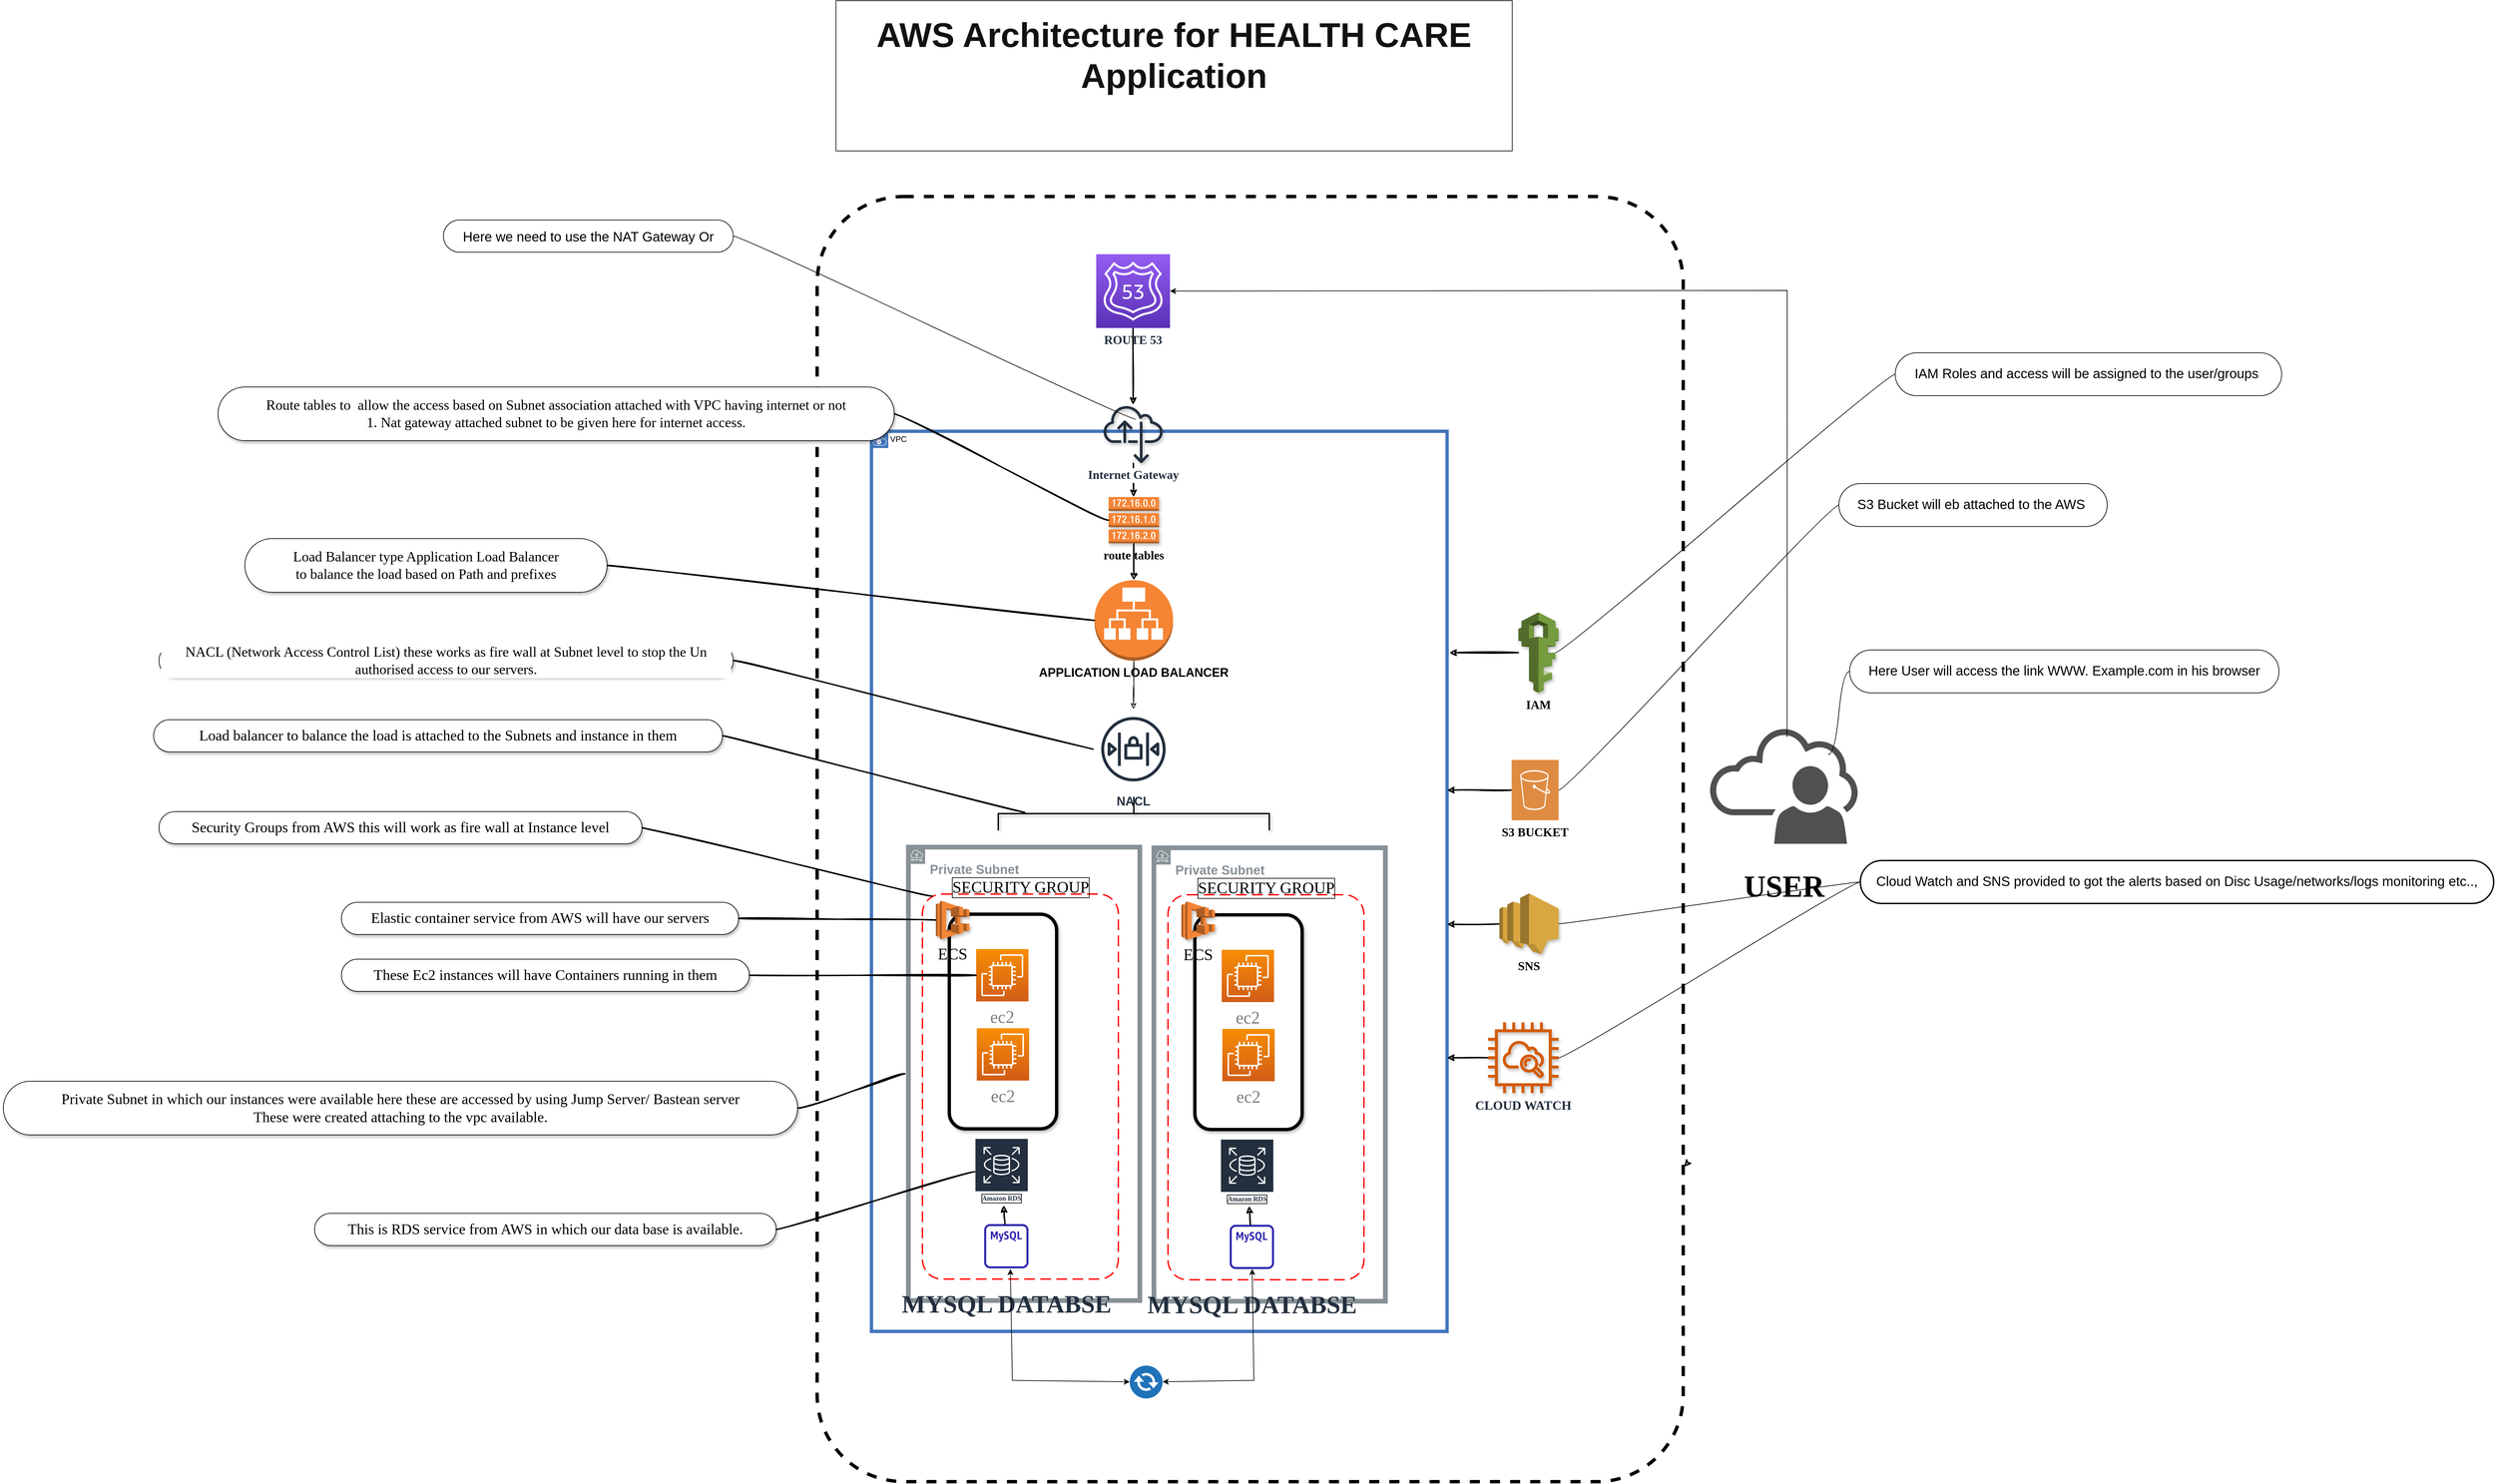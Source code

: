 <mxfile version="21.0.2" type="github">
  <diagram name="Page-1" id="OJ9K4fVp2WeW4gbsnORe">
    <mxGraphModel dx="3900" dy="3188" grid="1" gridSize="16" guides="1" tooltips="1" connect="1" arrows="1" fold="1" page="1" pageScale="1" pageWidth="850" pageHeight="1100" math="0" shadow="0">
      <root>
        <mxCell id="0" />
        <mxCell id="1" parent="0" />
        <mxCell id="8TCE1AWB-kzEoh0_JjSI-2" value="" style="rounded=1;fillColor=none;gradientColor=none;arcSize=10;dashed=1;strokeWidth=5;" parent="1" vertex="1">
          <mxGeometry x="149" y="-1100" width="1291" height="1916" as="geometry" />
        </mxCell>
        <mxCell id="8TCE1AWB-kzEoh0_JjSI-4" value="" style="shape=image;html=1;verticalAlign=top;verticalLabelPosition=bottom;labelBackgroundColor=#ffffff;imageAspect=0;aspect=fixed;image=https://cdn2.iconfinder.com/data/icons/boxicons-logos/24/bxl-aws-128.png" parent="1" vertex="1">
          <mxGeometry x="103" y="-1180" width="173" height="173" as="geometry" />
        </mxCell>
        <mxCell id="8TCE1AWB-kzEoh0_JjSI-7" value="VPC" style="shape=mxgraph.ibm.box;prType=vpc;fontStyle=0;verticalAlign=top;align=left;spacingLeft=32;spacingTop=4;fillColor=none;rounded=0;whiteSpace=wrap;html=1;strokeColor=#4376BB;strokeWidth=5;dashed=0;container=1;spacing=-4;collapsible=0;expand=0;recursiveResize=0;" parent="1" vertex="1">
          <mxGeometry x="230" y="-750" width="858" height="1342" as="geometry" />
        </mxCell>
        <mxCell id="8TCE1AWB-kzEoh0_JjSI-38" value="" style="rounded=1;whiteSpace=wrap;html=1;shadow=1;glass=0;labelBackgroundColor=default;labelBorderColor=none;sketch=0;strokeWidth=5;fontFamily=Tahoma;fontSize=26;fontColor=default;" parent="8TCE1AWB-kzEoh0_JjSI-7" vertex="1">
          <mxGeometry x="116" y="720" width="160" height="320" as="geometry" />
        </mxCell>
        <mxCell id="8TCE1AWB-kzEoh0_JjSI-14" value="&lt;h2 style=&quot;font-size: 19px;&quot;&gt;Private Subnet&lt;/h2&gt;" style="sketch=0;outlineConnect=0;gradientColor=none;html=1;whiteSpace=wrap;fontSize=19;fontStyle=0;shape=mxgraph.aws4.group;grIcon=mxgraph.aws4.group_subnet;strokeColor=#879196;fillColor=none;verticalAlign=top;align=left;spacingLeft=30;fontColor=#879196;dashed=0;perimeterSpacing=5;strokeWidth=7;horizontal=1;" parent="8TCE1AWB-kzEoh0_JjSI-7" vertex="1">
          <mxGeometry x="55" y="620" width="345" height="676" as="geometry" />
        </mxCell>
        <mxCell id="8TCE1AWB-kzEoh0_JjSI-27" value="SECURITY GROUP" style="rounded=1;arcSize=10;dashed=1;strokeColor=#ff0000;fillColor=none;gradientColor=none;dashPattern=8 4;strokeWidth=2;sketch=0;fontFamily=Tahoma;fontSize=24;labelBackgroundColor=none;labelBorderColor=default;whiteSpace=wrap;spacingLeft=1;spacingBottom=15;verticalAlign=top;spacingTop=-32;" parent="8TCE1AWB-kzEoh0_JjSI-7" vertex="1">
          <mxGeometry x="76" y="690" width="292" height="574" as="geometry" />
        </mxCell>
        <mxCell id="8TCE1AWB-kzEoh0_JjSI-30" value="Amazon RDS" style="sketch=0;outlineConnect=0;fontColor=#232F3E;gradientColor=none;strokeColor=#ffffff;fillColor=#232F3E;dashed=0;verticalLabelPosition=middle;verticalAlign=bottom;align=center;html=1;whiteSpace=wrap;fontSize=10;fontStyle=1;spacing=3;shape=mxgraph.aws4.productIcon;prIcon=mxgraph.aws4.rds;labelBackgroundColor=none;labelBorderColor=default;strokeWidth=5;fontFamily=Tahoma;" parent="8TCE1AWB-kzEoh0_JjSI-7" vertex="1">
          <mxGeometry x="154" y="1054" width="80" height="100" as="geometry" />
        </mxCell>
        <mxCell id="8TCE1AWB-kzEoh0_JjSI-35" value="ECS" style="outlineConnect=0;dashed=0;verticalLabelPosition=bottom;verticalAlign=top;align=center;shape=mxgraph.aws3.ecs;fillColor=#F58534;gradientColor=none;shadow=1;glass=0;labelBackgroundColor=none;labelBorderColor=none;sketch=0;strokeWidth=5;fontFamily=Tahoma;fontSize=24;fontColor=none;" parent="8TCE1AWB-kzEoh0_JjSI-7" vertex="1">
          <mxGeometry x="96" y="700" width="50" height="57.5" as="geometry" />
        </mxCell>
        <mxCell id="8TCE1AWB-kzEoh0_JjSI-17" value="NACL" style="sketch=0;outlineConnect=0;fontColor=#232F3E;gradientColor=none;strokeColor=#232F3E;fillColor=#ffffff;dashed=0;verticalLabelPosition=bottom;verticalAlign=top;align=center;fontSize=18;fontStyle=1;aspect=fixed;shape=mxgraph.aws4.resourceIcon;resIcon=mxgraph.aws4.network_access_control_list;strokeWidth=5;rotation=0;" parent="8TCE1AWB-kzEoh0_JjSI-7" vertex="1">
          <mxGeometry x="330.5" y="414" width="120" height="120" as="geometry" />
        </mxCell>
        <mxCell id="8TCE1AWB-kzEoh0_JjSI-36" value="ec2&#xa;" style="sketch=0;points=[[0,0,0],[0.25,0,0],[0.5,0,0],[0.75,0,0],[1,0,0],[0,1,0],[0.25,1,0],[0.5,1,0],[0.75,1,0],[1,1,0],[0,0.25,0],[0,0.5,0],[0,0.75,0],[1,0.25,0],[1,0.5,0],[1,0.75,0]];outlineConnect=0;fontColor=default;gradientColor=#F78E04;gradientDirection=north;fillColor=#D05C17;strokeColor=#ffffff;dashed=0;verticalLabelPosition=bottom;verticalAlign=top;align=center;fontSize=26;fontStyle=0;aspect=fixed;shape=mxgraph.aws4.resourceIcon;resIcon=mxgraph.aws4.ec2;strokeWidth=5;fontFamily=Tahoma;labelBackgroundColor=default;labelBorderColor=none;textOpacity=50;" parent="8TCE1AWB-kzEoh0_JjSI-7" vertex="1">
          <mxGeometry x="157" y="890" width="78" height="78" as="geometry" />
        </mxCell>
        <mxCell id="8TCE1AWB-kzEoh0_JjSI-60" value="" style="edgeStyle=orthogonalEdgeStyle;rounded=0;sketch=1;orthogonalLoop=1;jettySize=auto;html=1;fontFamily=Tahoma;fontSize=19;fontColor=default;" parent="8TCE1AWB-kzEoh0_JjSI-7" source="8TCE1AWB-kzEoh0_JjSI-16" target="8TCE1AWB-kzEoh0_JjSI-17" edge="1">
          <mxGeometry relative="1" as="geometry" />
        </mxCell>
        <mxCell id="8TCE1AWB-kzEoh0_JjSI-16" value="APPLICATION LOAD BALANCER" style="outlineConnect=0;dashed=0;verticalLabelPosition=bottom;verticalAlign=top;align=center;shape=mxgraph.aws3.application_load_balancer;fillColor=#F58534;gradientColor=none;sketch=0;strokeWidth=5;fontSize=18;fontStyle=1" parent="8TCE1AWB-kzEoh0_JjSI-7" vertex="1">
          <mxGeometry x="332.5" y="222" width="117" height="120" as="geometry" />
        </mxCell>
        <mxCell id="8TCE1AWB-kzEoh0_JjSI-70" style="edgeStyle=none;sketch=1;jumpStyle=line;jumpSize=0;orthogonalLoop=1;jettySize=auto;html=1;exitX=0.5;exitY=1;exitDx=0;exitDy=0;exitPerimeter=0;strokeColor=default;strokeWidth=2;fontFamily=Tahoma;fontSize=19;fontColor=default;startArrow=none;startFill=0;" parent="8TCE1AWB-kzEoh0_JjSI-7" source="8TCE1AWB-kzEoh0_JjSI-48" target="8TCE1AWB-kzEoh0_JjSI-16" edge="1">
          <mxGeometry relative="1" as="geometry" />
        </mxCell>
        <mxCell id="8TCE1AWB-kzEoh0_JjSI-48" value="route tables" style="outlineConnect=0;dashed=0;verticalLabelPosition=bottom;verticalAlign=top;align=center;shape=mxgraph.aws3.route_table;fillColor=#F58536;gradientColor=none;shadow=1;glass=0;labelBackgroundColor=none;labelBorderColor=none;sketch=0;strokeWidth=5;fontFamily=Tahoma;fontSize=18;fontColor=default;fontStyle=1" parent="8TCE1AWB-kzEoh0_JjSI-7" vertex="1">
          <mxGeometry x="353.5" y="98" width="75" height="69" as="geometry" />
        </mxCell>
        <mxCell id="8TCE1AWB-kzEoh0_JjSI-58" value="" style="strokeWidth=2;html=1;shape=mxgraph.flowchart.annotation_2;align=left;labelPosition=right;pointerEvents=1;shadow=1;glass=0;labelBackgroundColor=none;labelBorderColor=none;sketch=0;fontFamily=Tahoma;fontSize=19;fontColor=default;rotation=90;" parent="8TCE1AWB-kzEoh0_JjSI-7" vertex="1">
          <mxGeometry x="366" y="368" width="50" height="404" as="geometry" />
        </mxCell>
        <mxCell id="8TCE1AWB-kzEoh0_JjSI-39" value="ec2&#xa;" style="sketch=0;points=[[0,0,0],[0.25,0,0],[0.5,0,0],[0.75,0,0],[1,0,0],[0,1,0],[0.25,1,0],[0.5,1,0],[0.75,1,0],[1,1,0],[0,0.25,0],[0,0.5,0],[0,0.75,0],[1,0.25,0],[1,0.5,0],[1,0.75,0]];outlineConnect=0;fontColor=default;gradientColor=#F78E04;gradientDirection=north;fillColor=#D05C17;strokeColor=#ffffff;dashed=0;verticalLabelPosition=bottom;verticalAlign=top;align=center;fontSize=26;fontStyle=0;aspect=fixed;shape=mxgraph.aws4.resourceIcon;resIcon=mxgraph.aws4.ec2;strokeWidth=5;fontFamily=Tahoma;labelBackgroundColor=default;labelBorderColor=none;textOpacity=50;" parent="8TCE1AWB-kzEoh0_JjSI-7" vertex="1">
          <mxGeometry x="156" y="772" width="78" height="78" as="geometry" />
        </mxCell>
        <mxCell id="8TCE1AWB-kzEoh0_JjSI-110" value="&lt;h1 style=&quot;font-size: 37px;&quot;&gt;MYSQL DATABSE&lt;/h1&gt;" style="sketch=0;outlineConnect=0;fontColor=#232F3E;gradientColor=none;fillColor=#2E27AD;strokeColor=none;dashed=0;verticalLabelPosition=bottom;verticalAlign=top;align=center;html=1;fontSize=37;fontStyle=0;aspect=fixed;pointerEvents=1;shape=mxgraph.aws4.rds_mysql_instance_alt;strokeWidth=5;fontFamily=Tahoma;" parent="8TCE1AWB-kzEoh0_JjSI-7" vertex="1">
          <mxGeometry x="168" y="1182" width="66" height="66" as="geometry" />
        </mxCell>
        <mxCell id="8TCE1AWB-kzEoh0_JjSI-112" value="" style="edgeStyle=none;sketch=1;jumpStyle=line;jumpSize=0;orthogonalLoop=1;jettySize=auto;html=1;strokeColor=default;strokeWidth=2;fontFamily=Tahoma;fontSize=19;fontColor=default;startArrow=none;startFill=0;" parent="8TCE1AWB-kzEoh0_JjSI-7" source="8TCE1AWB-kzEoh0_JjSI-110" target="8TCE1AWB-kzEoh0_JjSI-30" edge="1">
          <mxGeometry relative="1" as="geometry">
            <mxPoint x="1126" y="1282" as="targetPoint" />
          </mxGeometry>
        </mxCell>
        <mxCell id="8TCE1AWB-kzEoh0_JjSI-76" value="" style="edgeStyle=none;sketch=1;jumpStyle=line;jumpSize=0;orthogonalLoop=1;jettySize=auto;html=1;strokeColor=default;strokeWidth=2;fontFamily=Tahoma;fontSize=19;fontColor=default;startArrow=none;startFill=0;entryX=1.001;entryY=0.755;entryDx=0;entryDy=0;entryPerimeter=0;" parent="1" target="8TCE1AWB-kzEoh0_JjSI-2" edge="1">
          <mxGeometry relative="1" as="geometry">
            <mxPoint x="1340" y="260" as="targetPoint" />
            <mxPoint x="1446.969" y="340" as="sourcePoint" />
          </mxGeometry>
        </mxCell>
        <mxCell id="8TCE1AWB-kzEoh0_JjSI-25" value="&lt;h1 style=&quot;font-size: 45px;&quot;&gt;USER&lt;/h1&gt;" style="sketch=0;pointerEvents=1;shadow=0;dashed=0;html=1;strokeColor=none;fillColor=#505050;labelPosition=center;verticalLabelPosition=bottom;verticalAlign=top;outlineConnect=0;align=center;shape=mxgraph.office.users.online_user;strokeWidth=5;fontFamily=Tahoma;fontSize=13;" parent="1" vertex="1">
          <mxGeometry x="1480" y="-308" width="220" height="173" as="geometry" />
        </mxCell>
        <mxCell id="8TCE1AWB-kzEoh0_JjSI-69" value="" style="edgeStyle=none;sketch=1;jumpStyle=line;jumpSize=0;orthogonalLoop=1;jettySize=auto;html=1;strokeColor=default;strokeWidth=2;fontFamily=Tahoma;fontSize=19;fontColor=default;startArrow=none;startFill=0;" parent="1" source="8TCE1AWB-kzEoh0_JjSI-47" target="8TCE1AWB-kzEoh0_JjSI-48" edge="1">
          <mxGeometry relative="1" as="geometry" />
        </mxCell>
        <mxCell id="8TCE1AWB-kzEoh0_JjSI-47" value="Internet Gateway" style="sketch=0;outlineConnect=0;fontColor=#232F3E;gradientColor=none;fillColor=#232F3D;strokeColor=none;dashed=0;verticalLabelPosition=bottom;verticalAlign=top;align=center;html=1;fontSize=18;fontStyle=1;aspect=fixed;pointerEvents=1;shape=mxgraph.aws4.internet_alt22;shadow=1;glass=0;labelBackgroundColor=default;labelBorderColor=none;strokeWidth=5;fontFamily=Tahoma;" parent="1" vertex="1">
          <mxGeometry x="576" y="-790" width="88" height="88" as="geometry" />
        </mxCell>
        <mxCell id="8TCE1AWB-kzEoh0_JjSI-71" value="" style="edgeStyle=none;sketch=1;jumpStyle=line;jumpSize=0;orthogonalLoop=1;jettySize=auto;html=1;strokeColor=default;strokeWidth=2;fontFamily=Tahoma;fontSize=19;fontColor=default;startArrow=none;startFill=0;" parent="1" source="8TCE1AWB-kzEoh0_JjSI-26" target="8TCE1AWB-kzEoh0_JjSI-47" edge="1">
          <mxGeometry relative="1" as="geometry" />
        </mxCell>
        <mxCell id="8TCE1AWB-kzEoh0_JjSI-26" value="ROUTE 53" style="sketch=0;points=[[0,0,0],[0.25,0,0],[0.5,0,0],[0.75,0,0],[1,0,0],[0,1,0],[0.25,1,0],[0.5,1,0],[0.75,1,0],[1,1,0],[0,0.25,0],[0,0.5,0],[0,0.75,0],[1,0.25,0],[1,0.5,0],[1,0.75,0]];outlineConnect=0;fontColor=#232F3E;gradientColor=#945DF2;gradientDirection=north;fillColor=#5A30B5;strokeColor=#ffffff;dashed=0;verticalLabelPosition=bottom;verticalAlign=top;align=center;fontSize=18;fontStyle=1;aspect=fixed;shape=mxgraph.aws4.resourceIcon;resIcon=mxgraph.aws4.route_53;strokeWidth=5;fontFamily=Tahoma;" parent="1" vertex="1">
          <mxGeometry x="565" y="-1014" width="110" height="110" as="geometry" />
        </mxCell>
        <mxCell id="8TCE1AWB-kzEoh0_JjSI-72" value="" style="edgeStyle=none;sketch=1;jumpStyle=line;jumpSize=0;orthogonalLoop=1;jettySize=auto;html=1;strokeColor=default;strokeWidth=2;fontFamily=Tahoma;fontSize=19;fontColor=default;startArrow=none;startFill=0;entryX=1.004;entryY=0.246;entryDx=0;entryDy=0;entryPerimeter=0;" parent="1" source="8TCE1AWB-kzEoh0_JjSI-49" target="8TCE1AWB-kzEoh0_JjSI-7" edge="1">
          <mxGeometry relative="1" as="geometry">
            <mxPoint x="1040" y="-420" as="targetPoint" />
          </mxGeometry>
        </mxCell>
        <mxCell id="8TCE1AWB-kzEoh0_JjSI-49" value="IAM" style="outlineConnect=0;dashed=0;verticalLabelPosition=bottom;verticalAlign=top;align=center;shape=mxgraph.aws3.iam;fillColor=#759C3E;gradientColor=none;shadow=1;glass=0;labelBackgroundColor=none;labelBorderColor=none;sketch=0;strokeWidth=5;fontFamily=Tahoma;fontSize=18;fontColor=default;fontStyle=1" parent="1" vertex="1">
          <mxGeometry x="1194.25" y="-480" width="60" height="120" as="geometry" />
        </mxCell>
        <mxCell id="8TCE1AWB-kzEoh0_JjSI-73" value="" style="edgeStyle=none;sketch=1;jumpStyle=line;jumpSize=0;orthogonalLoop=1;jettySize=auto;html=1;strokeColor=default;strokeWidth=2;fontFamily=Tahoma;fontSize=19;fontColor=default;startArrow=none;startFill=0;" parent="1" source="8TCE1AWB-kzEoh0_JjSI-50" edge="1">
          <mxGeometry relative="1" as="geometry">
            <mxPoint x="1088" y="-215" as="targetPoint" />
          </mxGeometry>
        </mxCell>
        <mxCell id="8TCE1AWB-kzEoh0_JjSI-50" value="S3 BUCKET" style="sketch=0;pointerEvents=1;shadow=0;dashed=0;strokeColor=none;fillColor=#DF8C42;labelPosition=center;verticalLabelPosition=bottom;verticalAlign=top;align=center;outlineConnect=0;shape=mxgraph.veeam2.aws_s3;glass=0;labelBackgroundColor=none;labelBorderColor=none;strokeWidth=5;fontFamily=Tahoma;fontSize=18;fontColor=default;fontStyle=1" parent="1" vertex="1">
          <mxGeometry x="1184.25" y="-260" width="70" height="90" as="geometry" />
        </mxCell>
        <mxCell id="8TCE1AWB-kzEoh0_JjSI-74" value="" style="edgeStyle=none;sketch=1;jumpStyle=line;jumpSize=0;orthogonalLoop=1;jettySize=auto;html=1;strokeColor=default;strokeWidth=2;fontFamily=Tahoma;fontSize=19;fontColor=default;startArrow=none;startFill=0;" parent="1" source="8TCE1AWB-kzEoh0_JjSI-51" edge="1">
          <mxGeometry relative="1" as="geometry">
            <mxPoint x="1088" y="-15" as="targetPoint" />
          </mxGeometry>
        </mxCell>
        <mxCell id="8TCE1AWB-kzEoh0_JjSI-51" value="SNS" style="outlineConnect=0;dashed=0;verticalLabelPosition=bottom;verticalAlign=top;align=center;shape=mxgraph.aws3.sns;fillColor=#D9A741;gradientColor=none;shadow=1;glass=0;labelBackgroundColor=none;labelBorderColor=none;sketch=0;strokeWidth=5;fontFamily=Tahoma;fontSize=18;fontColor=default;fontStyle=1" parent="1" vertex="1">
          <mxGeometry x="1166" y="-61" width="88.25" height="90.5" as="geometry" />
        </mxCell>
        <mxCell id="8TCE1AWB-kzEoh0_JjSI-75" value="" style="edgeStyle=none;sketch=1;jumpStyle=line;jumpSize=0;orthogonalLoop=1;jettySize=auto;html=1;strokeColor=default;strokeWidth=2;fontFamily=Tahoma;fontSize=19;fontColor=default;startArrow=none;startFill=0;" parent="1" source="8TCE1AWB-kzEoh0_JjSI-52" edge="1">
          <mxGeometry relative="1" as="geometry">
            <mxPoint x="1088" y="184" as="targetPoint" />
          </mxGeometry>
        </mxCell>
        <mxCell id="8TCE1AWB-kzEoh0_JjSI-52" value="CLOUD WATCH" style="sketch=0;outlineConnect=0;fontColor=#232F3E;gradientColor=none;fillColor=#D45B07;strokeColor=none;dashed=0;verticalLabelPosition=bottom;verticalAlign=top;align=center;fontSize=19;fontStyle=1;aspect=fixed;pointerEvents=1;shape=mxgraph.aws4.instance_with_cloudwatch2;shadow=1;glass=0;labelBackgroundColor=none;labelBorderColor=none;strokeWidth=5;fontFamily=Tahoma;" parent="1" vertex="1">
          <mxGeometry x="1149" y="131.38" width="105.25" height="105.25" as="geometry" />
        </mxCell>
        <mxCell id="8TCE1AWB-kzEoh0_JjSI-54" value="" style="endArrow=classic;html=1;fontFamily=Tahoma;fontSize=19;fontColor=default;entryX=1;entryY=0.5;entryDx=0;entryDy=0;entryPerimeter=0;exitX=0.522;exitY=0.08;exitDx=0;exitDy=0;exitPerimeter=0;rounded=0;" parent="1" source="8TCE1AWB-kzEoh0_JjSI-25" target="8TCE1AWB-kzEoh0_JjSI-26" edge="1">
          <mxGeometry width="50" height="50" relative="1" as="geometry">
            <mxPoint x="890" y="-430" as="sourcePoint" />
            <mxPoint x="940" y="-480" as="targetPoint" />
            <Array as="points">
              <mxPoint x="1595" y="-960" />
            </Array>
          </mxGeometry>
        </mxCell>
        <mxCell id="8TCE1AWB-kzEoh0_JjSI-77" value="&lt;font style=&quot;font-size: 22px;&quot;&gt;These Ec2 instances will have Containers running in them&lt;/font&gt;" style="whiteSpace=wrap;html=1;rounded=1;arcSize=50;align=center;verticalAlign=middle;strokeWidth=1;autosize=1;spacing=4;treeFolding=1;treeMoving=1;newEdgeStyle={&quot;edgeStyle&quot;:&quot;entityRelationEdgeStyle&quot;,&quot;startArrow&quot;:&quot;none&quot;,&quot;endArrow&quot;:&quot;none&quot;,&quot;segment&quot;:10,&quot;curved&quot;:1,&quot;sourcePerimeterSpacing&quot;:0,&quot;targetPerimeterSpacing&quot;:0};shadow=1;glass=0;labelBackgroundColor=default;labelBorderColor=none;sketch=0;fontFamily=Tahoma;fontSize=19;fontColor=default;" parent="1" vertex="1">
          <mxGeometry x="-560" y="37" width="608" height="48" as="geometry" />
        </mxCell>
        <mxCell id="8TCE1AWB-kzEoh0_JjSI-78" value="" style="edgeStyle=entityRelationEdgeStyle;startArrow=none;endArrow=none;segment=10;curved=1;sourcePerimeterSpacing=0;targetPerimeterSpacing=0;sketch=1;strokeColor=default;strokeWidth=2;fontFamily=Tahoma;fontSize=19;fontColor=default;jumpStyle=line;jumpSize=0;exitX=0;exitY=0.5;exitDx=0;exitDy=0;exitPerimeter=0;" parent="1" source="8TCE1AWB-kzEoh0_JjSI-39" target="8TCE1AWB-kzEoh0_JjSI-77" edge="1">
          <mxGeometry relative="1" as="geometry">
            <mxPoint x="-48" y="-61" as="sourcePoint" />
          </mxGeometry>
        </mxCell>
        <mxCell id="8TCE1AWB-kzEoh0_JjSI-79" value="&lt;font style=&quot;font-size: 22px;&quot;&gt;Elastic container service from AWS will have our servers&lt;/font&gt;" style="whiteSpace=wrap;html=1;rounded=1;arcSize=50;align=center;verticalAlign=middle;strokeWidth=1;autosize=1;spacing=4;treeFolding=1;treeMoving=1;newEdgeStyle={&quot;edgeStyle&quot;:&quot;entityRelationEdgeStyle&quot;,&quot;startArrow&quot;:&quot;none&quot;,&quot;endArrow&quot;:&quot;none&quot;,&quot;segment&quot;:10,&quot;curved&quot;:1,&quot;sourcePerimeterSpacing&quot;:0,&quot;targetPerimeterSpacing&quot;:0};shadow=1;glass=0;labelBackgroundColor=default;labelBorderColor=none;sketch=0;fontFamily=Tahoma;fontSize=19;fontColor=default;" parent="1" vertex="1">
          <mxGeometry x="-560" y="-47.75" width="592" height="48" as="geometry" />
        </mxCell>
        <mxCell id="8TCE1AWB-kzEoh0_JjSI-80" value="" style="edgeStyle=entityRelationEdgeStyle;startArrow=none;endArrow=none;segment=10;curved=1;sourcePerimeterSpacing=0;targetPerimeterSpacing=0;sketch=1;strokeColor=default;strokeWidth=2;fontFamily=Tahoma;fontSize=19;fontColor=default;jumpStyle=line;jumpSize=0;" parent="1" source="8TCE1AWB-kzEoh0_JjSI-35" target="8TCE1AWB-kzEoh0_JjSI-79" edge="1">
          <mxGeometry relative="1" as="geometry">
            <mxPoint x="-344" y="3.25" as="sourcePoint" />
          </mxGeometry>
        </mxCell>
        <mxCell id="8TCE1AWB-kzEoh0_JjSI-84" value="&lt;font style=&quot;font-size: 22px;&quot;&gt;This is RDS service from AWS in which our data base is available.&lt;/font&gt;" style="whiteSpace=wrap;html=1;rounded=1;arcSize=50;align=center;verticalAlign=middle;strokeWidth=1;autosize=1;spacing=4;treeFolding=1;treeMoving=1;newEdgeStyle={&quot;edgeStyle&quot;:&quot;entityRelationEdgeStyle&quot;,&quot;startArrow&quot;:&quot;none&quot;,&quot;endArrow&quot;:&quot;none&quot;,&quot;segment&quot;:10,&quot;curved&quot;:1,&quot;sourcePerimeterSpacing&quot;:0,&quot;targetPerimeterSpacing&quot;:0};shadow=1;glass=0;labelBackgroundColor=default;labelBorderColor=none;sketch=0;fontFamily=Tahoma;fontSize=19;fontColor=default;" parent="1" vertex="1">
          <mxGeometry x="-600" y="416" width="688" height="48" as="geometry" />
        </mxCell>
        <mxCell id="8TCE1AWB-kzEoh0_JjSI-85" value="" style="edgeStyle=entityRelationEdgeStyle;startArrow=none;endArrow=none;segment=10;curved=1;sourcePerimeterSpacing=0;targetPerimeterSpacing=0;sketch=1;strokeColor=default;strokeWidth=2;fontFamily=Tahoma;fontSize=19;fontColor=default;jumpStyle=line;jumpSize=0;" parent="1" source="8TCE1AWB-kzEoh0_JjSI-30" target="8TCE1AWB-kzEoh0_JjSI-84" edge="1">
          <mxGeometry relative="1" as="geometry">
            <mxPoint x="-224" y="355" as="sourcePoint" />
          </mxGeometry>
        </mxCell>
        <mxCell id="8TCE1AWB-kzEoh0_JjSI-95" value="&lt;font style=&quot;font-size: 22px;&quot;&gt;Private Subnet in which our instances were available here these are accessed by using Jump Server/ Bastean server&lt;br&gt;These were created attaching to the vpc available.&lt;/font&gt;" style="whiteSpace=wrap;html=1;rounded=1;arcSize=50;align=center;verticalAlign=middle;strokeWidth=1;autosize=1;spacing=4;treeFolding=1;treeMoving=1;newEdgeStyle={&quot;edgeStyle&quot;:&quot;entityRelationEdgeStyle&quot;,&quot;startArrow&quot;:&quot;none&quot;,&quot;endArrow&quot;:&quot;none&quot;,&quot;segment&quot;:10,&quot;curved&quot;:1,&quot;sourcePerimeterSpacing&quot;:0,&quot;targetPerimeterSpacing&quot;:0};shadow=1;glass=0;labelBackgroundColor=default;labelBorderColor=none;sketch=0;fontFamily=Tahoma;fontSize=19;fontColor=default;" parent="1" vertex="1">
          <mxGeometry x="-1064" y="219" width="1184" height="80" as="geometry" />
        </mxCell>
        <mxCell id="8TCE1AWB-kzEoh0_JjSI-96" value="" style="edgeStyle=entityRelationEdgeStyle;startArrow=none;endArrow=none;segment=10;curved=1;sourcePerimeterSpacing=0;targetPerimeterSpacing=0;sketch=1;strokeColor=default;strokeWidth=2;fontFamily=Tahoma;fontSize=19;fontColor=default;jumpStyle=line;jumpSize=0;" parent="1" source="8TCE1AWB-kzEoh0_JjSI-14" target="8TCE1AWB-kzEoh0_JjSI-95" edge="1">
          <mxGeometry relative="1" as="geometry">
            <mxPoint x="-368" y="317" as="sourcePoint" />
          </mxGeometry>
        </mxCell>
        <mxCell id="8TCE1AWB-kzEoh0_JjSI-97" value="&lt;font style=&quot;font-size: 22px;&quot;&gt;Security Groups from AWS this will work as fire wall at Instance level&lt;/font&gt;" style="whiteSpace=wrap;html=1;rounded=1;arcSize=50;align=center;verticalAlign=middle;strokeWidth=1;autosize=1;spacing=4;treeFolding=1;treeMoving=1;newEdgeStyle={&quot;edgeStyle&quot;:&quot;entityRelationEdgeStyle&quot;,&quot;startArrow&quot;:&quot;none&quot;,&quot;endArrow&quot;:&quot;none&quot;,&quot;segment&quot;:10,&quot;curved&quot;:1,&quot;sourcePerimeterSpacing&quot;:0,&quot;targetPerimeterSpacing&quot;:0};shadow=1;glass=0;labelBackgroundColor=default;labelBorderColor=none;sketch=0;fontFamily=Tahoma;fontSize=19;fontColor=default;" parent="1" vertex="1">
          <mxGeometry x="-832" y="-183" width="720" height="48" as="geometry" />
        </mxCell>
        <mxCell id="8TCE1AWB-kzEoh0_JjSI-98" value="" style="edgeStyle=entityRelationEdgeStyle;startArrow=none;endArrow=none;segment=10;curved=1;sourcePerimeterSpacing=0;targetPerimeterSpacing=0;sketch=1;strokeColor=default;strokeWidth=2;fontFamily=Tahoma;fontSize=19;fontColor=default;jumpStyle=line;jumpSize=0;exitX=0.049;exitY=0.005;exitDx=0;exitDy=0;exitPerimeter=0;" parent="1" source="8TCE1AWB-kzEoh0_JjSI-27" target="8TCE1AWB-kzEoh0_JjSI-97" edge="1">
          <mxGeometry relative="1" as="geometry">
            <mxPoint x="-16" y="-64" as="sourcePoint" />
          </mxGeometry>
        </mxCell>
        <mxCell id="8TCE1AWB-kzEoh0_JjSI-102" value="&lt;font style=&quot;font-size: 21px;&quot;&gt;Route tables to&amp;nbsp; allow the access based on Subnet association attached with VPC having internet or not&lt;br&gt;1. Nat gateway attached subnet to be given here for internet access.&lt;/font&gt;" style="whiteSpace=wrap;html=1;rounded=1;arcSize=50;align=center;verticalAlign=middle;strokeWidth=1;autosize=1;spacing=4;treeFolding=1;treeMoving=1;newEdgeStyle={&quot;edgeStyle&quot;:&quot;entityRelationEdgeStyle&quot;,&quot;startArrow&quot;:&quot;none&quot;,&quot;endArrow&quot;:&quot;none&quot;,&quot;segment&quot;:10,&quot;curved&quot;:1,&quot;sourcePerimeterSpacing&quot;:0,&quot;targetPerimeterSpacing&quot;:0};shadow=1;glass=0;labelBackgroundColor=default;labelBorderColor=none;sketch=0;fontFamily=Tahoma;fontSize=19;fontColor=default;" parent="1" vertex="1">
          <mxGeometry x="-744" y="-816" width="1008" height="80" as="geometry" />
        </mxCell>
        <mxCell id="8TCE1AWB-kzEoh0_JjSI-103" value="" style="edgeStyle=entityRelationEdgeStyle;startArrow=none;endArrow=none;segment=10;curved=1;sourcePerimeterSpacing=0;targetPerimeterSpacing=0;sketch=1;strokeColor=default;strokeWidth=2;fontFamily=Tahoma;fontSize=19;fontColor=default;jumpStyle=line;jumpSize=0;" parent="1" source="8TCE1AWB-kzEoh0_JjSI-48" target="8TCE1AWB-kzEoh0_JjSI-102" edge="1">
          <mxGeometry relative="1" as="geometry">
            <mxPoint x="-736" y="-701" as="sourcePoint" />
          </mxGeometry>
        </mxCell>
        <mxCell id="8TCE1AWB-kzEoh0_JjSI-104" value="&lt;font style=&quot;font-size: 21px;&quot;&gt;Load Balancer type Application Load Balancer&lt;br&gt;to balance the load based on Path and prefixes&lt;/font&gt;" style="whiteSpace=wrap;html=1;rounded=1;arcSize=50;align=center;verticalAlign=middle;strokeWidth=1;autosize=1;spacing=4;treeFolding=1;treeMoving=1;newEdgeStyle={&quot;edgeStyle&quot;:&quot;entityRelationEdgeStyle&quot;,&quot;startArrow&quot;:&quot;none&quot;,&quot;endArrow&quot;:&quot;none&quot;,&quot;segment&quot;:10,&quot;curved&quot;:1,&quot;sourcePerimeterSpacing&quot;:0,&quot;targetPerimeterSpacing&quot;:0};shadow=1;glass=0;labelBackgroundColor=default;labelBorderColor=none;sketch=0;fontFamily=Tahoma;fontSize=19;fontColor=default;" parent="1" vertex="1">
          <mxGeometry x="-704" y="-590" width="540" height="80" as="geometry" />
        </mxCell>
        <mxCell id="8TCE1AWB-kzEoh0_JjSI-105" value="" style="edgeStyle=entityRelationEdgeStyle;startArrow=none;endArrow=none;segment=10;curved=1;sourcePerimeterSpacing=0;targetPerimeterSpacing=0;sketch=1;strokeColor=default;strokeWidth=2;fontFamily=Tahoma;fontSize=19;fontColor=default;jumpStyle=line;jumpSize=0;" parent="1" source="8TCE1AWB-kzEoh0_JjSI-16" target="8TCE1AWB-kzEoh0_JjSI-104" edge="1">
          <mxGeometry relative="1" as="geometry">
            <mxPoint x="-720" y="-685" as="sourcePoint" />
          </mxGeometry>
        </mxCell>
        <mxCell id="8TCE1AWB-kzEoh0_JjSI-106" value="&lt;font style=&quot;font-size: 21px;&quot;&gt;NACL (Network Access Control List) these works as fire wall at Subnet level to stop the Un authorised access to our servers.&lt;/font&gt;" style="whiteSpace=wrap;html=1;rounded=1;arcSize=50;align=center;verticalAlign=middle;strokeWidth=1;autosize=1;spacing=4;treeFolding=1;treeMoving=1;newEdgeStyle={&quot;edgeStyle&quot;:&quot;entityRelationEdgeStyle&quot;,&quot;startArrow&quot;:&quot;none&quot;,&quot;endArrow&quot;:&quot;none&quot;,&quot;segment&quot;:10,&quot;curved&quot;:1,&quot;sourcePerimeterSpacing&quot;:0,&quot;targetPerimeterSpacing&quot;:0};shadow=1;glass=0;labelBackgroundColor=default;labelBorderColor=none;sketch=0;fontFamily=Tahoma;fontSize=19;fontColor=default;" parent="1" vertex="1">
          <mxGeometry x="-832" y="-432" width="856" height="48" as="geometry" />
        </mxCell>
        <mxCell id="8TCE1AWB-kzEoh0_JjSI-107" value="" style="edgeStyle=entityRelationEdgeStyle;startArrow=none;endArrow=none;segment=10;curved=1;sourcePerimeterSpacing=0;targetPerimeterSpacing=0;sketch=1;strokeColor=default;strokeWidth=2;fontFamily=Tahoma;fontSize=19;fontColor=default;jumpStyle=line;jumpSize=0;" parent="1" source="8TCE1AWB-kzEoh0_JjSI-17" target="8TCE1AWB-kzEoh0_JjSI-106" edge="1">
          <mxGeometry relative="1" as="geometry">
            <mxPoint x="-704" y="-669" as="sourcePoint" />
          </mxGeometry>
        </mxCell>
        <mxCell id="8TCE1AWB-kzEoh0_JjSI-108" value="&lt;font style=&quot;font-size: 22px;&quot;&gt;Load balancer to balance the load is attached to the Subnets and instance in them&lt;/font&gt;" style="whiteSpace=wrap;html=1;rounded=1;arcSize=50;align=center;verticalAlign=middle;strokeWidth=1;autosize=1;spacing=4;treeFolding=1;treeMoving=1;newEdgeStyle={&quot;edgeStyle&quot;:&quot;entityRelationEdgeStyle&quot;,&quot;startArrow&quot;:&quot;none&quot;,&quot;endArrow&quot;:&quot;none&quot;,&quot;segment&quot;:10,&quot;curved&quot;:1,&quot;sourcePerimeterSpacing&quot;:0,&quot;targetPerimeterSpacing&quot;:0};shadow=1;glass=0;labelBackgroundColor=default;labelBorderColor=none;sketch=0;fontFamily=Tahoma;fontSize=19;fontColor=default;" parent="1" vertex="1">
          <mxGeometry x="-840" y="-320" width="848" height="48" as="geometry" />
        </mxCell>
        <mxCell id="8TCE1AWB-kzEoh0_JjSI-109" value="" style="edgeStyle=entityRelationEdgeStyle;startArrow=none;endArrow=none;segment=10;curved=1;sourcePerimeterSpacing=0;targetPerimeterSpacing=0;sketch=1;strokeColor=default;strokeWidth=2;fontFamily=Tahoma;fontSize=19;fontColor=default;jumpStyle=line;jumpSize=0;exitX=0.465;exitY=0.902;exitDx=0;exitDy=0;exitPerimeter=0;" parent="1" source="8TCE1AWB-kzEoh0_JjSI-58" target="8TCE1AWB-kzEoh0_JjSI-108" edge="1">
          <mxGeometry relative="1" as="geometry">
            <mxPoint x="-208" y="-464" as="sourcePoint" />
          </mxGeometry>
        </mxCell>
        <mxCell id="2_dzKwpgcbAuarmtqN21-3" value="&lt;p style=&quot;line-height: 135%;&quot;&gt;&lt;font style=&quot;font-size: 20px;&quot;&gt;Here User will access the link WWW. Example.com in his browser&lt;/font&gt;&lt;/p&gt;" style="whiteSpace=wrap;html=1;rounded=1;arcSize=50;align=center;verticalAlign=middle;strokeWidth=1;autosize=1;spacing=4;treeFolding=1;treeMoving=1;newEdgeStyle={&quot;edgeStyle&quot;:&quot;entityRelationEdgeStyle&quot;,&quot;startArrow&quot;:&quot;none&quot;,&quot;endArrow&quot;:&quot;none&quot;,&quot;segment&quot;:10,&quot;curved&quot;:1,&quot;sourcePerimeterSpacing&quot;:0,&quot;targetPerimeterSpacing&quot;:0};" parent="1" vertex="1">
          <mxGeometry x="1688" y="-424" width="640" height="64" as="geometry" />
        </mxCell>
        <mxCell id="2_dzKwpgcbAuarmtqN21-4" value="" style="edgeStyle=entityRelationEdgeStyle;startArrow=none;endArrow=none;segment=10;curved=1;sourcePerimeterSpacing=0;targetPerimeterSpacing=0;rounded=0;exitX=0.8;exitY=0.231;exitDx=0;exitDy=0;exitPerimeter=0;" parent="1" source="8TCE1AWB-kzEoh0_JjSI-25" target="2_dzKwpgcbAuarmtqN21-3" edge="1">
          <mxGeometry relative="1" as="geometry">
            <mxPoint x="1680" y="-8" as="sourcePoint" />
          </mxGeometry>
        </mxCell>
        <mxCell id="2_dzKwpgcbAuarmtqN21-7" value="&lt;p style=&quot;line-height: 124%;&quot;&gt;&lt;font style=&quot;font-size: 20px;&quot;&gt;IAM Roles and access will be assigned to the user/groups&amp;nbsp;&lt;/font&gt;&lt;br&gt;&lt;/p&gt;" style="whiteSpace=wrap;html=1;rounded=1;arcSize=50;align=center;verticalAlign=middle;strokeWidth=1;autosize=1;spacing=4;treeFolding=1;treeMoving=1;newEdgeStyle={&quot;edgeStyle&quot;:&quot;entityRelationEdgeStyle&quot;,&quot;startArrow&quot;:&quot;none&quot;,&quot;endArrow&quot;:&quot;none&quot;,&quot;segment&quot;:10,&quot;curved&quot;:1,&quot;sourcePerimeterSpacing&quot;:0,&quot;targetPerimeterSpacing&quot;:0};" parent="1" vertex="1">
          <mxGeometry x="1756" y="-867" width="576" height="64" as="geometry" />
        </mxCell>
        <mxCell id="2_dzKwpgcbAuarmtqN21-8" value="" style="edgeStyle=entityRelationEdgeStyle;startArrow=none;endArrow=none;segment=10;curved=1;sourcePerimeterSpacing=0;targetPerimeterSpacing=0;rounded=0;exitX=0.92;exitY=0.5;exitDx=0;exitDy=0;exitPerimeter=0;" parent="1" source="8TCE1AWB-kzEoh0_JjSI-49" target="2_dzKwpgcbAuarmtqN21-7" edge="1">
          <mxGeometry relative="1" as="geometry">
            <mxPoint x="1968" y="-808" as="sourcePoint" />
          </mxGeometry>
        </mxCell>
        <mxCell id="2_dzKwpgcbAuarmtqN21-11" value="&lt;p style=&quot;line-height: 125%;&quot;&gt;&lt;font style=&quot;font-size: 20px;&quot;&gt;S3 Bucket will eb attached to the AWS&amp;nbsp;&lt;/font&gt;&lt;/p&gt;" style="whiteSpace=wrap;html=1;rounded=1;arcSize=50;align=center;verticalAlign=middle;strokeWidth=1;autosize=1;spacing=4;treeFolding=1;treeMoving=1;newEdgeStyle={&quot;edgeStyle&quot;:&quot;entityRelationEdgeStyle&quot;,&quot;startArrow&quot;:&quot;none&quot;,&quot;endArrow&quot;:&quot;none&quot;,&quot;segment&quot;:10,&quot;curved&quot;:1,&quot;sourcePerimeterSpacing&quot;:0,&quot;targetPerimeterSpacing&quot;:0};" parent="1" vertex="1">
          <mxGeometry x="1672" y="-672" width="400" height="64" as="geometry" />
        </mxCell>
        <mxCell id="2_dzKwpgcbAuarmtqN21-12" value="" style="edgeStyle=entityRelationEdgeStyle;startArrow=none;endArrow=none;segment=10;curved=1;sourcePerimeterSpacing=0;targetPerimeterSpacing=0;rounded=0;" parent="1" source="8TCE1AWB-kzEoh0_JjSI-50" target="2_dzKwpgcbAuarmtqN21-11" edge="1">
          <mxGeometry relative="1" as="geometry">
            <mxPoint x="1888" y="-629" as="sourcePoint" />
          </mxGeometry>
        </mxCell>
        <mxCell id="2_dzKwpgcbAuarmtqN21-15" style="edgeStyle=entityRelationEdgeStyle;rounded=0;orthogonalLoop=1;jettySize=auto;html=1;startArrow=none;endArrow=none;segment=10;curved=1;sourcePerimeterSpacing=0;targetPerimeterSpacing=0;" parent="1" source="2_dzKwpgcbAuarmtqN21-13" target="8TCE1AWB-kzEoh0_JjSI-52" edge="1">
          <mxGeometry relative="1" as="geometry" />
        </mxCell>
        <mxCell id="2_dzKwpgcbAuarmtqN21-13" value="&lt;p style=&quot;line-height: 120%;&quot;&gt;&lt;font style=&quot;font-size: 20px;&quot;&gt;Cloud Watch and SNS provided to got the alerts based on Disc Usage/networks/logs monitoring etc..,&lt;/font&gt;&lt;/p&gt;" style="whiteSpace=wrap;html=1;rounded=1;arcSize=50;align=center;verticalAlign=middle;strokeWidth=2;autosize=1;spacing=4;treeFolding=1;treeMoving=1;newEdgeStyle={&quot;edgeStyle&quot;:&quot;entityRelationEdgeStyle&quot;,&quot;startArrow&quot;:&quot;none&quot;,&quot;endArrow&quot;:&quot;none&quot;,&quot;segment&quot;:10,&quot;curved&quot;:1,&quot;sourcePerimeterSpacing&quot;:0,&quot;targetPerimeterSpacing&quot;:0};" parent="1" vertex="1">
          <mxGeometry x="1704" y="-110" width="944" height="64" as="geometry" />
        </mxCell>
        <mxCell id="2_dzKwpgcbAuarmtqN21-14" value="" style="edgeStyle=entityRelationEdgeStyle;startArrow=none;endArrow=none;segment=10;curved=1;sourcePerimeterSpacing=0;targetPerimeterSpacing=0;rounded=0;" parent="1" source="8TCE1AWB-kzEoh0_JjSI-51" target="2_dzKwpgcbAuarmtqN21-13" edge="1">
          <mxGeometry relative="1" as="geometry">
            <mxPoint x="2096" y="-51" as="sourcePoint" />
          </mxGeometry>
        </mxCell>
        <UserObject label="AWS Architecture for HEALTH CARE Application&#xa;" treeRoot="1" id="2_dzKwpgcbAuarmtqN21-16">
          <mxCell style="align=center;treeFolding=1;treeMoving=1;newEdgeStyle={&quot;edgeStyle&quot;:&quot;elbowEdgeStyle&quot;,&quot;startArrow&quot;:&quot;none&quot;,&quot;endArrow&quot;:&quot;none&quot;};fontStyle=1;fontSize=51;labelBackgroundColor=none;fontColor=#121212;whiteSpace=wrap;" parent="1" vertex="1">
            <mxGeometry x="177.12" y="-1392" width="1008" height="224" as="geometry" />
          </mxCell>
        </UserObject>
        <mxCell id="1bkni7Rs9nXZs9pXrxp1-14" value="" style="rounded=1;whiteSpace=wrap;html=1;shadow=1;glass=0;labelBackgroundColor=default;labelBorderColor=none;sketch=0;strokeWidth=5;fontFamily=Tahoma;fontSize=26;fontColor=default;" parent="1" vertex="1">
          <mxGeometry x="712" y="-29" width="160" height="320" as="geometry" />
        </mxCell>
        <mxCell id="1bkni7Rs9nXZs9pXrxp1-15" value="&lt;h2 style=&quot;font-size: 19px;&quot;&gt;Private Subnet&lt;/h2&gt;" style="sketch=0;outlineConnect=0;gradientColor=none;html=1;whiteSpace=wrap;fontSize=19;fontStyle=0;shape=mxgraph.aws4.group;grIcon=mxgraph.aws4.group_subnet;strokeColor=#879196;fillColor=none;verticalAlign=top;align=left;spacingLeft=30;fontColor=#879196;dashed=0;perimeterSpacing=5;strokeWidth=7;horizontal=1;" parent="1" vertex="1">
          <mxGeometry x="651" y="-129" width="345" height="676" as="geometry" />
        </mxCell>
        <mxCell id="1bkni7Rs9nXZs9pXrxp1-16" value="SECURITY GROUP" style="rounded=1;arcSize=10;dashed=1;strokeColor=#ff0000;fillColor=none;gradientColor=none;dashPattern=8 4;strokeWidth=2;sketch=0;fontFamily=Tahoma;fontSize=24;labelBackgroundColor=none;labelBorderColor=default;whiteSpace=wrap;spacingLeft=1;spacingBottom=15;verticalAlign=top;spacingTop=-32;" parent="1" vertex="1">
          <mxGeometry x="672" y="-59" width="292" height="574" as="geometry" />
        </mxCell>
        <mxCell id="1bkni7Rs9nXZs9pXrxp1-17" value="Amazon RDS" style="sketch=0;outlineConnect=0;fontColor=#232F3E;gradientColor=none;strokeColor=#ffffff;fillColor=#232F3E;dashed=0;verticalLabelPosition=middle;verticalAlign=bottom;align=center;html=1;whiteSpace=wrap;fontSize=10;fontStyle=1;spacing=3;shape=mxgraph.aws4.productIcon;prIcon=mxgraph.aws4.rds;labelBackgroundColor=none;labelBorderColor=default;strokeWidth=5;fontFamily=Tahoma;" parent="1" vertex="1">
          <mxGeometry x="750" y="305" width="80" height="100" as="geometry" />
        </mxCell>
        <mxCell id="1bkni7Rs9nXZs9pXrxp1-18" value="ECS" style="outlineConnect=0;dashed=0;verticalLabelPosition=bottom;verticalAlign=top;align=center;shape=mxgraph.aws3.ecs;fillColor=#F58534;gradientColor=none;shadow=1;glass=0;labelBackgroundColor=none;labelBorderColor=none;sketch=0;strokeWidth=5;fontFamily=Tahoma;fontSize=24;fontColor=none;" parent="1" vertex="1">
          <mxGeometry x="692" y="-49" width="50" height="57.5" as="geometry" />
        </mxCell>
        <mxCell id="1bkni7Rs9nXZs9pXrxp1-19" value="ec2&#xa;" style="sketch=0;points=[[0,0,0],[0.25,0,0],[0.5,0,0],[0.75,0,0],[1,0,0],[0,1,0],[0.25,1,0],[0.5,1,0],[0.75,1,0],[1,1,0],[0,0.25,0],[0,0.5,0],[0,0.75,0],[1,0.25,0],[1,0.5,0],[1,0.75,0]];outlineConnect=0;fontColor=default;gradientColor=#F78E04;gradientDirection=north;fillColor=#D05C17;strokeColor=#ffffff;dashed=0;verticalLabelPosition=bottom;verticalAlign=top;align=center;fontSize=26;fontStyle=0;aspect=fixed;shape=mxgraph.aws4.resourceIcon;resIcon=mxgraph.aws4.ec2;strokeWidth=5;fontFamily=Tahoma;labelBackgroundColor=default;labelBorderColor=none;textOpacity=50;" parent="1" vertex="1">
          <mxGeometry x="753" y="141" width="78" height="78" as="geometry" />
        </mxCell>
        <mxCell id="1bkni7Rs9nXZs9pXrxp1-20" value="ec2&#xa;" style="sketch=0;points=[[0,0,0],[0.25,0,0],[0.5,0,0],[0.75,0,0],[1,0,0],[0,1,0],[0.25,1,0],[0.5,1,0],[0.75,1,0],[1,1,0],[0,0.25,0],[0,0.5,0],[0,0.75,0],[1,0.25,0],[1,0.5,0],[1,0.75,0]];outlineConnect=0;fontColor=default;gradientColor=#F78E04;gradientDirection=north;fillColor=#D05C17;strokeColor=#ffffff;dashed=0;verticalLabelPosition=bottom;verticalAlign=top;align=center;fontSize=26;fontStyle=0;aspect=fixed;shape=mxgraph.aws4.resourceIcon;resIcon=mxgraph.aws4.ec2;strokeWidth=5;fontFamily=Tahoma;labelBackgroundColor=default;labelBorderColor=none;textOpacity=50;" parent="1" vertex="1">
          <mxGeometry x="752" y="23" width="78" height="78" as="geometry" />
        </mxCell>
        <mxCell id="1bkni7Rs9nXZs9pXrxp1-21" value="&lt;h1 style=&quot;font-size: 37px;&quot;&gt;MYSQL DATABSE&lt;/h1&gt;" style="sketch=0;outlineConnect=0;fontColor=#232F3E;gradientColor=none;fillColor=#2E27AD;strokeColor=none;dashed=0;verticalLabelPosition=bottom;verticalAlign=top;align=center;html=1;fontSize=37;fontStyle=0;aspect=fixed;pointerEvents=1;shape=mxgraph.aws4.rds_mysql_instance_alt;strokeWidth=5;fontFamily=Tahoma;" parent="1" vertex="1">
          <mxGeometry x="764" y="433" width="66" height="66" as="geometry" />
        </mxCell>
        <mxCell id="1bkni7Rs9nXZs9pXrxp1-22" value="" style="edgeStyle=none;sketch=1;jumpStyle=line;jumpSize=0;orthogonalLoop=1;jettySize=auto;html=1;strokeColor=default;strokeWidth=2;fontFamily=Tahoma;fontSize=19;fontColor=default;startArrow=none;startFill=0;" parent="1" source="1bkni7Rs9nXZs9pXrxp1-21" target="1bkni7Rs9nXZs9pXrxp1-17" edge="1">
          <mxGeometry relative="1" as="geometry">
            <mxPoint x="1722" y="533" as="targetPoint" />
          </mxGeometry>
        </mxCell>
        <mxCell id="1bkni7Rs9nXZs9pXrxp1-28" value="" style="sketch=0;pointerEvents=1;shadow=0;dashed=0;html=1;strokeColor=none;fillColor=#505050;labelPosition=center;verticalLabelPosition=bottom;verticalAlign=top;outlineConnect=0;align=center;shape=mxgraph.office.communications.exchange_active_sync;fillColor=#2072B8;" parent="1" vertex="1">
          <mxGeometry x="615" y="643" width="49" height="49" as="geometry" />
        </mxCell>
        <mxCell id="1bkni7Rs9nXZs9pXrxp1-33" value="" style="endArrow=classic;startArrow=classic;html=1;rounded=0;" parent="1" source="1bkni7Rs9nXZs9pXrxp1-28" target="1bkni7Rs9nXZs9pXrxp1-21" edge="1">
          <mxGeometry width="50" height="50" relative="1" as="geometry">
            <mxPoint x="630.5" y="642" as="sourcePoint" />
            <mxPoint x="680.5" y="592" as="targetPoint" />
            <Array as="points">
              <mxPoint x="800" y="665" />
            </Array>
          </mxGeometry>
        </mxCell>
        <mxCell id="1bkni7Rs9nXZs9pXrxp1-35" value="" style="endArrow=classic;startArrow=classic;html=1;rounded=0;" parent="1" source="1bkni7Rs9nXZs9pXrxp1-28" edge="1">
          <mxGeometry width="50" height="50" relative="1" as="geometry">
            <mxPoint x="304" y="667" as="sourcePoint" />
            <mxPoint x="437" y="499" as="targetPoint" />
            <Array as="points">
              <mxPoint x="440" y="665" />
            </Array>
          </mxGeometry>
        </mxCell>
        <mxCell id="1bkni7Rs9nXZs9pXrxp1-36" value="&lt;font style=&quot;font-size: 20px;&quot;&gt;Here we need to use the NAT Gateway Or&lt;/font&gt;" style="whiteSpace=wrap;html=1;rounded=1;arcSize=50;align=center;verticalAlign=middle;strokeWidth=1;autosize=1;spacing=4;treeFolding=1;treeMoving=1;newEdgeStyle={&quot;edgeStyle&quot;:&quot;entityRelationEdgeStyle&quot;,&quot;startArrow&quot;:&quot;none&quot;,&quot;endArrow&quot;:&quot;none&quot;,&quot;segment&quot;:10,&quot;curved&quot;:1,&quot;sourcePerimeterSpacing&quot;:0,&quot;targetPerimeterSpacing&quot;:0};" parent="1" vertex="1">
          <mxGeometry x="-408" y="-1065" width="432" height="48" as="geometry" />
        </mxCell>
        <mxCell id="1bkni7Rs9nXZs9pXrxp1-37" value="" style="edgeStyle=entityRelationEdgeStyle;startArrow=none;endArrow=none;segment=10;curved=1;sourcePerimeterSpacing=0;targetPerimeterSpacing=0;rounded=0;exitX=0.545;exitY=0.247;exitDx=0;exitDy=0;exitPerimeter=0;" parent="1" source="8TCE1AWB-kzEoh0_JjSI-47" target="1bkni7Rs9nXZs9pXrxp1-36" edge="1">
          <mxGeometry relative="1" as="geometry">
            <mxPoint x="-272" y="-1014" as="sourcePoint" />
          </mxGeometry>
        </mxCell>
      </root>
    </mxGraphModel>
  </diagram>
</mxfile>
